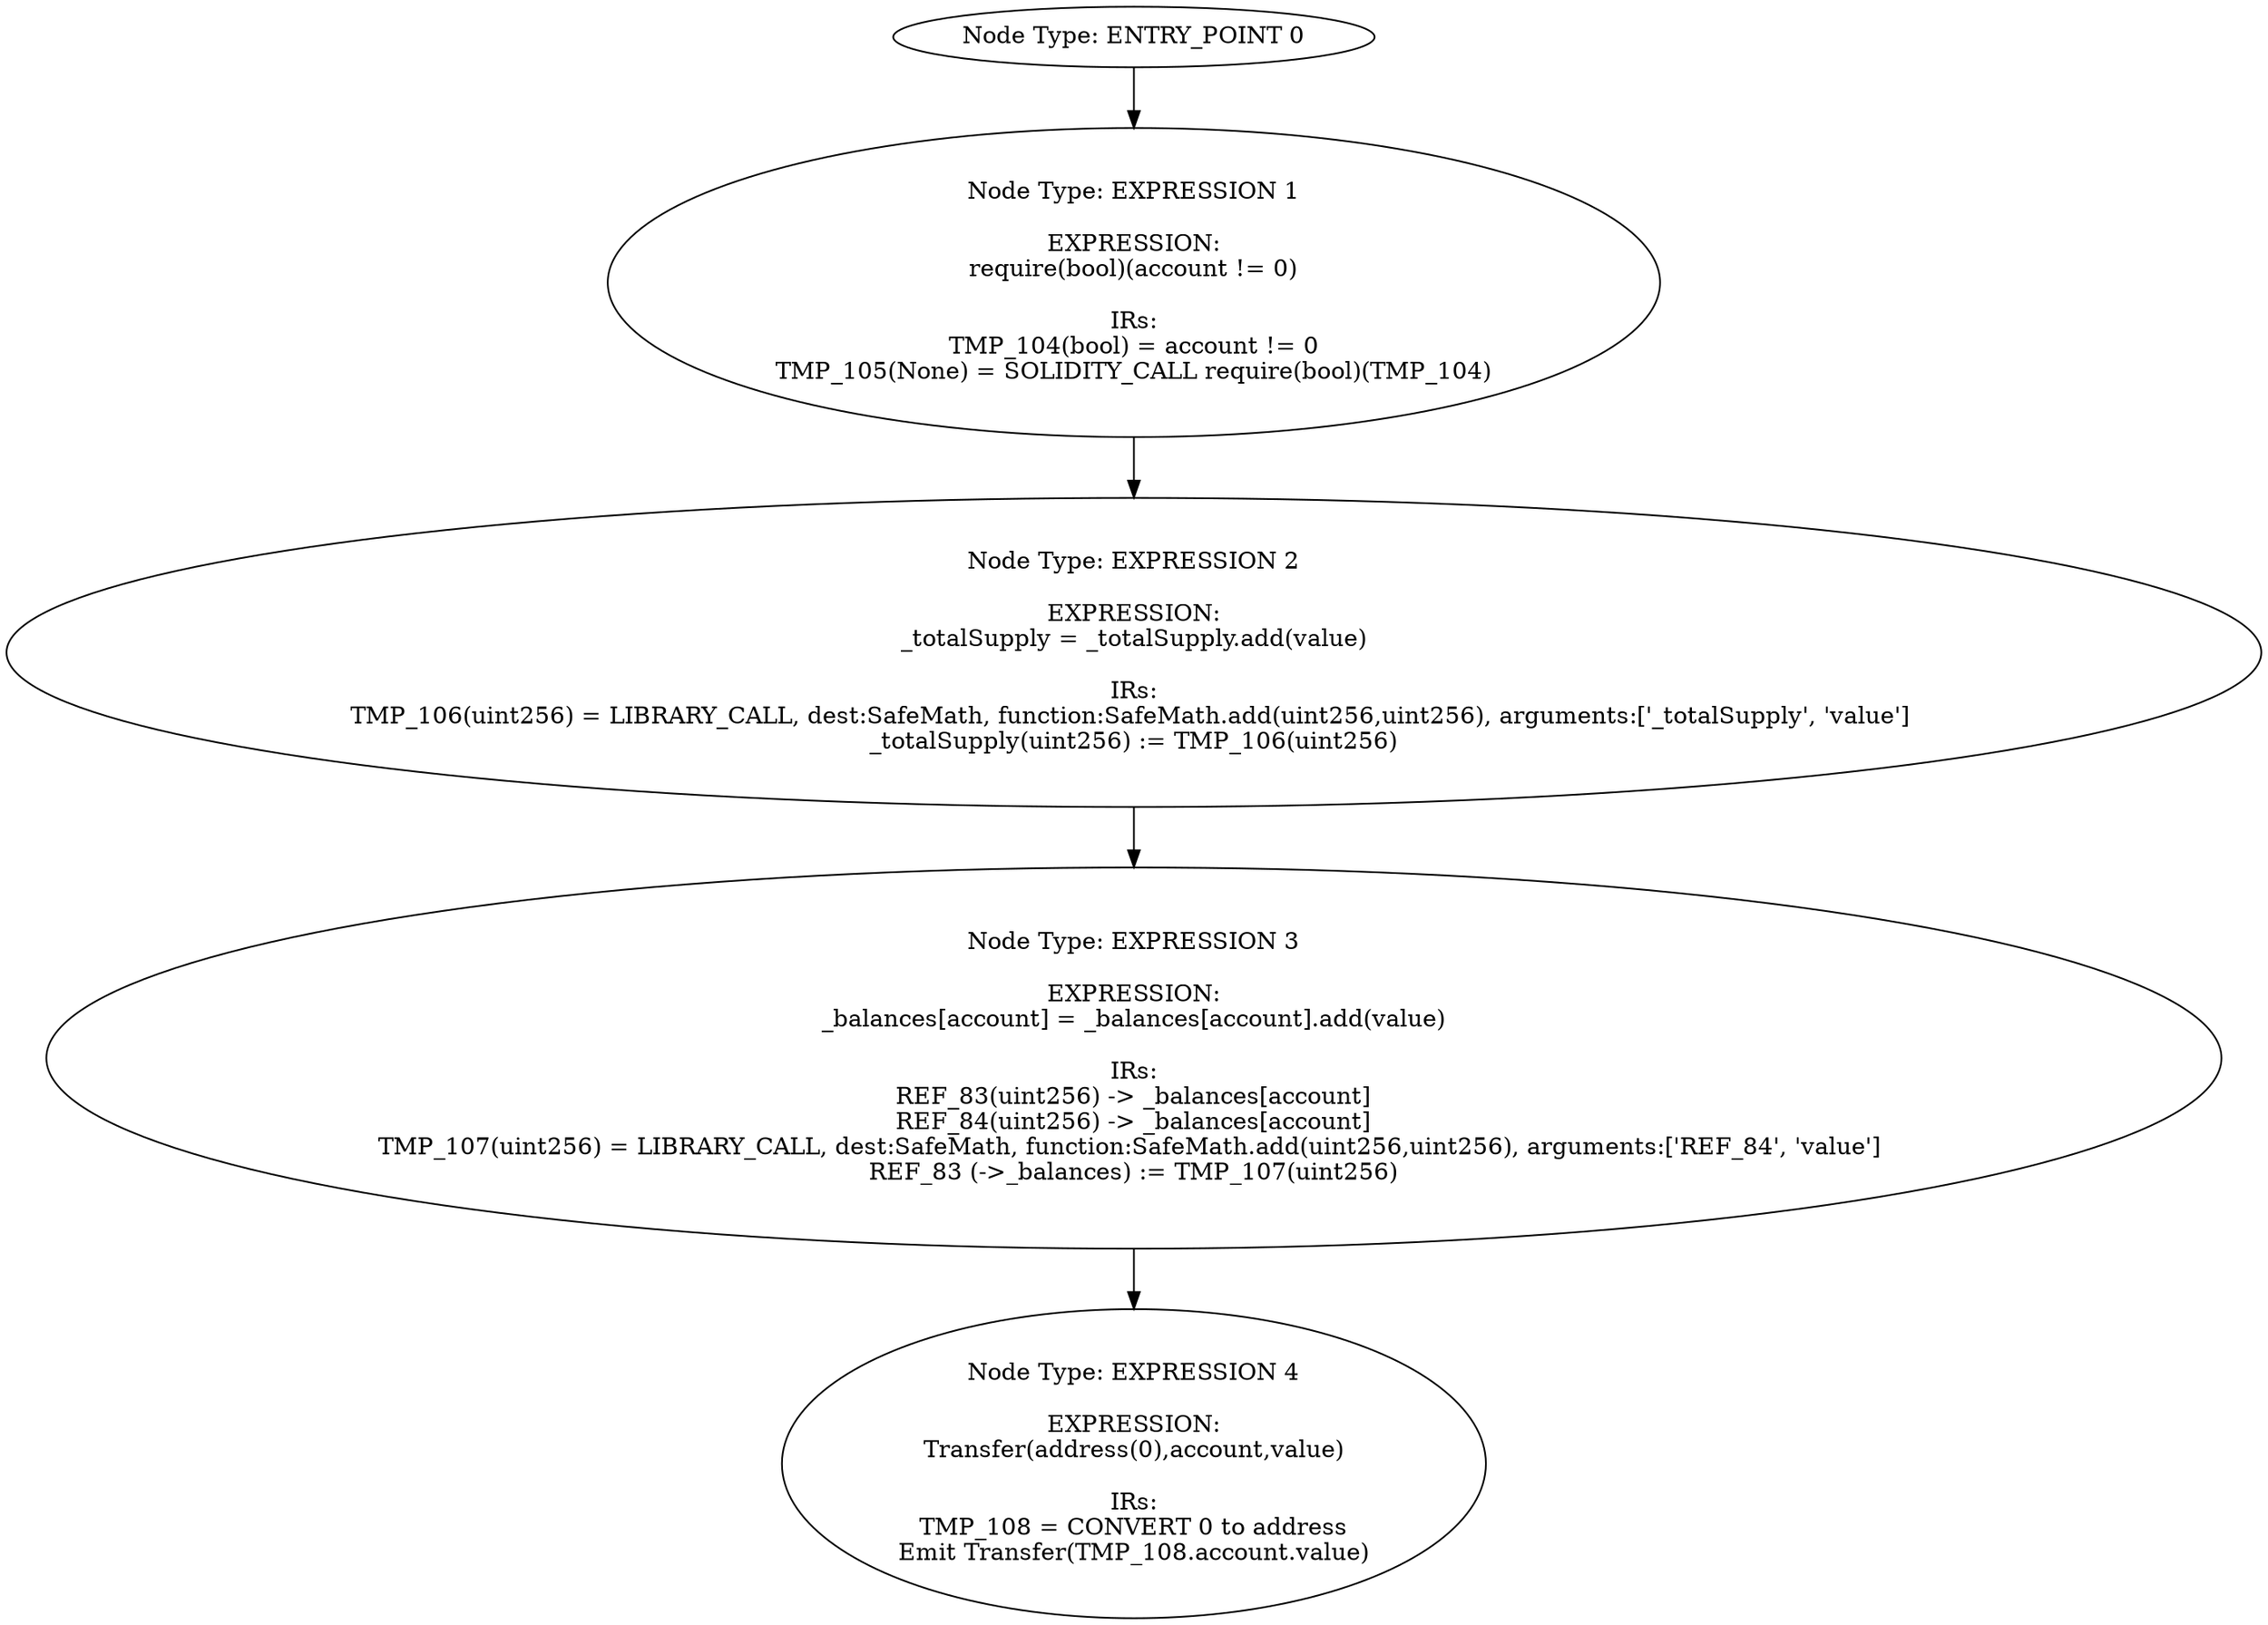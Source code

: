 digraph{
0[label="Node Type: ENTRY_POINT 0
"];
0->1;
1[label="Node Type: EXPRESSION 1

EXPRESSION:
require(bool)(account != 0)

IRs:
TMP_104(bool) = account != 0
TMP_105(None) = SOLIDITY_CALL require(bool)(TMP_104)"];
1->2;
2[label="Node Type: EXPRESSION 2

EXPRESSION:
_totalSupply = _totalSupply.add(value)

IRs:
TMP_106(uint256) = LIBRARY_CALL, dest:SafeMath, function:SafeMath.add(uint256,uint256), arguments:['_totalSupply', 'value'] 
_totalSupply(uint256) := TMP_106(uint256)"];
2->3;
3[label="Node Type: EXPRESSION 3

EXPRESSION:
_balances[account] = _balances[account].add(value)

IRs:
REF_83(uint256) -> _balances[account]
REF_84(uint256) -> _balances[account]
TMP_107(uint256) = LIBRARY_CALL, dest:SafeMath, function:SafeMath.add(uint256,uint256), arguments:['REF_84', 'value'] 
REF_83 (->_balances) := TMP_107(uint256)"];
3->4;
4[label="Node Type: EXPRESSION 4

EXPRESSION:
Transfer(address(0),account,value)

IRs:
TMP_108 = CONVERT 0 to address
Emit Transfer(TMP_108.account.value)"];
}
